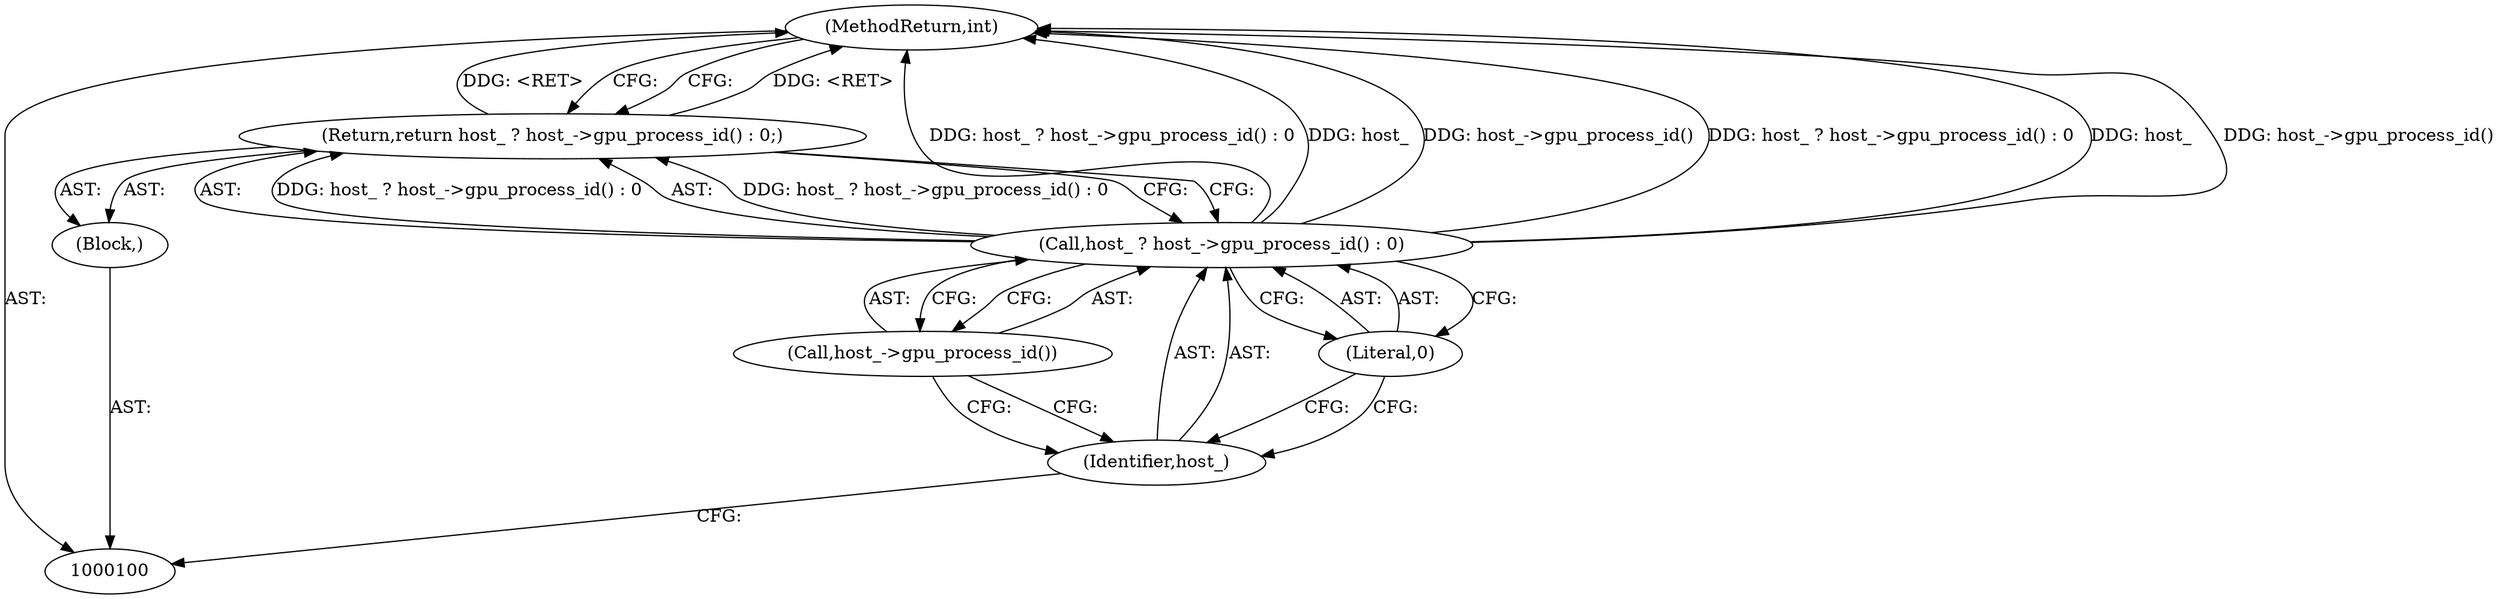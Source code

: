digraph "1_Chrome_cd0bd79d6ebdb72183e6f0833673464cc10b3600_13" {
"1000107" [label="(MethodReturn,int)"];
"1000101" [label="(Block,)"];
"1000105" [label="(Call,host_->gpu_process_id())"];
"1000102" [label="(Return,return host_ ? host_->gpu_process_id() : 0;)"];
"1000106" [label="(Literal,0)"];
"1000103" [label="(Call,host_ ? host_->gpu_process_id() : 0)"];
"1000104" [label="(Identifier,host_)"];
"1000107" -> "1000100"  [label="AST: "];
"1000107" -> "1000102"  [label="CFG: "];
"1000103" -> "1000107"  [label="DDG: host_ ? host_->gpu_process_id() : 0"];
"1000103" -> "1000107"  [label="DDG: host_"];
"1000103" -> "1000107"  [label="DDG: host_->gpu_process_id()"];
"1000102" -> "1000107"  [label="DDG: <RET>"];
"1000101" -> "1000100"  [label="AST: "];
"1000102" -> "1000101"  [label="AST: "];
"1000105" -> "1000103"  [label="AST: "];
"1000105" -> "1000104"  [label="CFG: "];
"1000103" -> "1000105"  [label="CFG: "];
"1000102" -> "1000101"  [label="AST: "];
"1000102" -> "1000103"  [label="CFG: "];
"1000103" -> "1000102"  [label="AST: "];
"1000107" -> "1000102"  [label="CFG: "];
"1000102" -> "1000107"  [label="DDG: <RET>"];
"1000103" -> "1000102"  [label="DDG: host_ ? host_->gpu_process_id() : 0"];
"1000106" -> "1000103"  [label="AST: "];
"1000106" -> "1000104"  [label="CFG: "];
"1000103" -> "1000106"  [label="CFG: "];
"1000103" -> "1000102"  [label="AST: "];
"1000103" -> "1000105"  [label="CFG: "];
"1000103" -> "1000106"  [label="CFG: "];
"1000104" -> "1000103"  [label="AST: "];
"1000105" -> "1000103"  [label="AST: "];
"1000106" -> "1000103"  [label="AST: "];
"1000102" -> "1000103"  [label="CFG: "];
"1000103" -> "1000107"  [label="DDG: host_ ? host_->gpu_process_id() : 0"];
"1000103" -> "1000107"  [label="DDG: host_"];
"1000103" -> "1000107"  [label="DDG: host_->gpu_process_id()"];
"1000103" -> "1000102"  [label="DDG: host_ ? host_->gpu_process_id() : 0"];
"1000104" -> "1000103"  [label="AST: "];
"1000104" -> "1000100"  [label="CFG: "];
"1000105" -> "1000104"  [label="CFG: "];
"1000106" -> "1000104"  [label="CFG: "];
}
